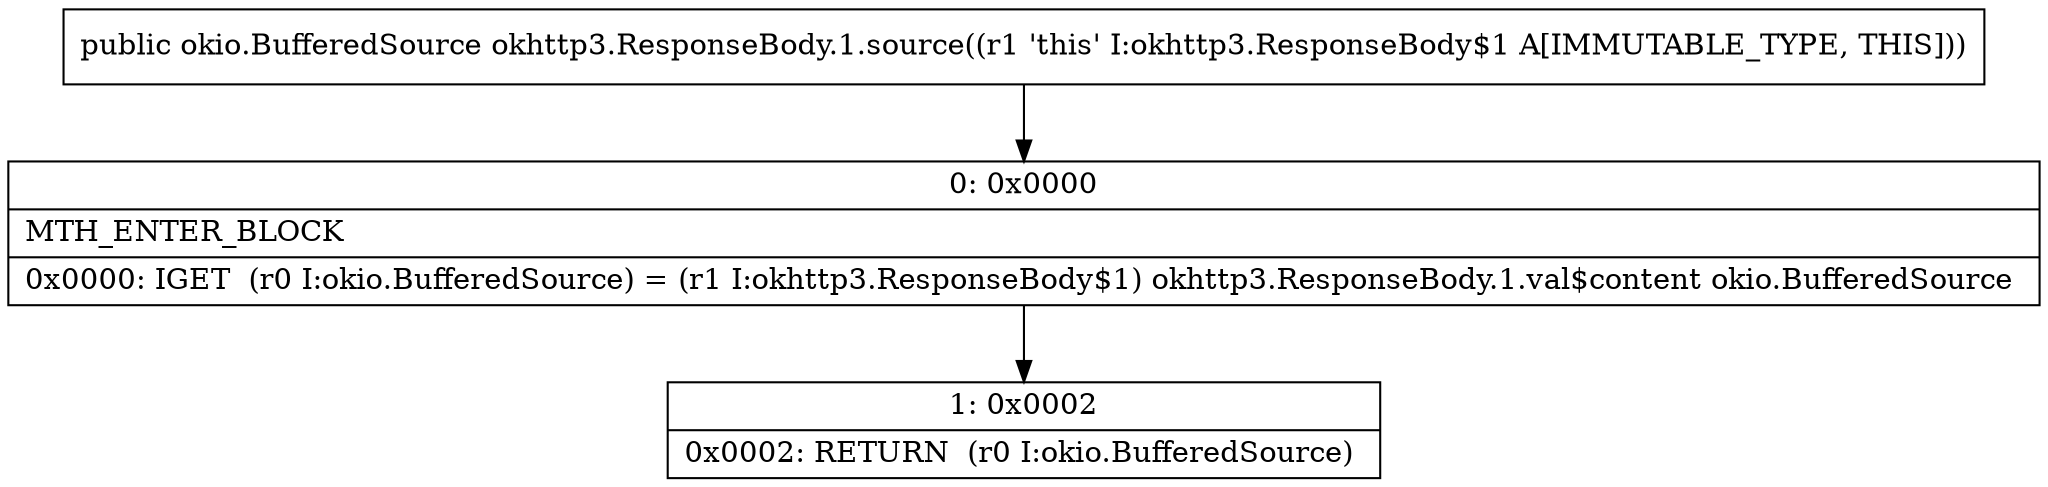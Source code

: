 digraph "CFG forokhttp3.ResponseBody.1.source()Lokio\/BufferedSource;" {
Node_0 [shape=record,label="{0\:\ 0x0000|MTH_ENTER_BLOCK\l|0x0000: IGET  (r0 I:okio.BufferedSource) = (r1 I:okhttp3.ResponseBody$1) okhttp3.ResponseBody.1.val$content okio.BufferedSource \l}"];
Node_1 [shape=record,label="{1\:\ 0x0002|0x0002: RETURN  (r0 I:okio.BufferedSource) \l}"];
MethodNode[shape=record,label="{public okio.BufferedSource okhttp3.ResponseBody.1.source((r1 'this' I:okhttp3.ResponseBody$1 A[IMMUTABLE_TYPE, THIS])) }"];
MethodNode -> Node_0;
Node_0 -> Node_1;
}

